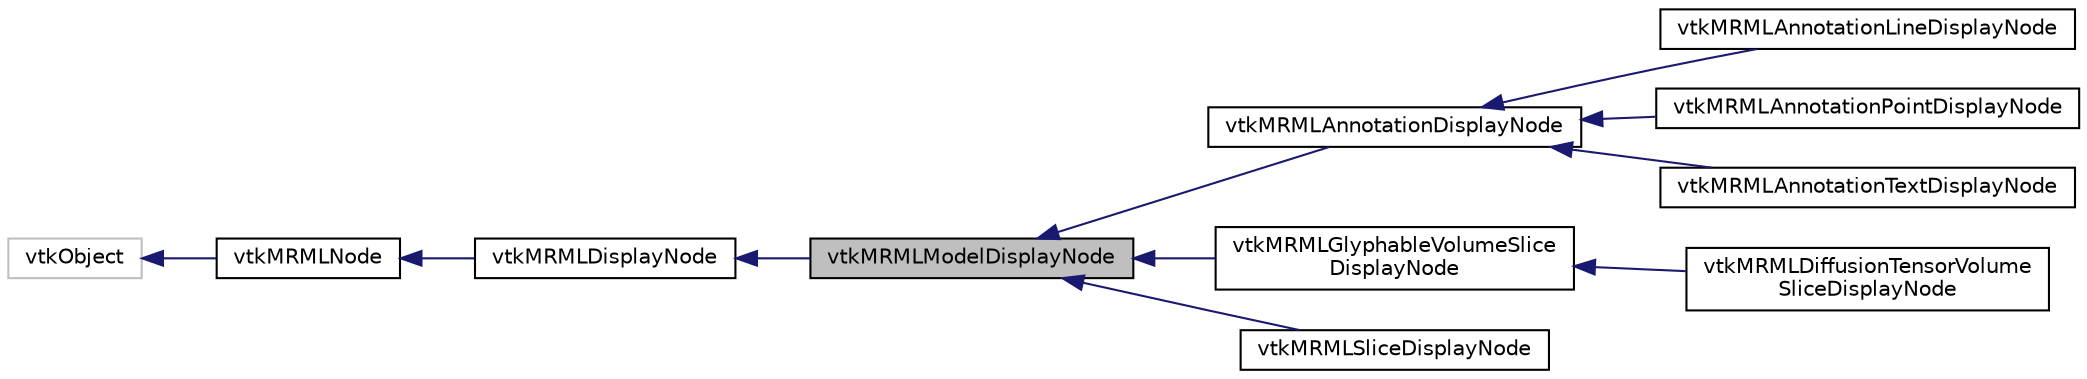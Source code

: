digraph "vtkMRMLModelDisplayNode"
{
  bgcolor="transparent";
  edge [fontname="Helvetica",fontsize="10",labelfontname="Helvetica",labelfontsize="10"];
  node [fontname="Helvetica",fontsize="10",shape=record];
  rankdir="LR";
  Node0 [label="vtkMRMLModelDisplayNode",height=0.2,width=0.4,color="black", fillcolor="grey75", style="filled", fontcolor="black"];
  Node1 -> Node0 [dir="back",color="midnightblue",fontsize="10",style="solid",fontname="Helvetica"];
  Node1 [label="vtkMRMLDisplayNode",height=0.2,width=0.4,color="black",URL="$classvtkMRMLDisplayNode.html",tooltip="Abstract class that contains graphical display properties for displayable nodes. "];
  Node2 -> Node1 [dir="back",color="midnightblue",fontsize="10",style="solid",fontname="Helvetica"];
  Node2 [label="vtkMRMLNode",height=0.2,width=0.4,color="black",URL="$classvtkMRMLNode.html",tooltip="Abstract Superclass for all specific types of MRML nodes. "];
  Node3 -> Node2 [dir="back",color="midnightblue",fontsize="10",style="solid",fontname="Helvetica"];
  Node3 [label="vtkObject",height=0.2,width=0.4,color="grey75"];
  Node0 -> Node4 [dir="back",color="midnightblue",fontsize="10",style="solid",fontname="Helvetica"];
  Node4 [label="vtkMRMLAnnotationDisplayNode",height=0.2,width=0.4,color="black",URL="$classvtkMRMLAnnotationDisplayNode.html"];
  Node4 -> Node5 [dir="back",color="midnightblue",fontsize="10",style="solid",fontname="Helvetica"];
  Node5 [label="vtkMRMLAnnotationLineDisplayNode",height=0.2,width=0.4,color="black",URL="$classvtkMRMLAnnotationLineDisplayNode.html"];
  Node4 -> Node6 [dir="back",color="midnightblue",fontsize="10",style="solid",fontname="Helvetica"];
  Node6 [label="vtkMRMLAnnotationPointDisplayNode",height=0.2,width=0.4,color="black",URL="$classvtkMRMLAnnotationPointDisplayNode.html"];
  Node4 -> Node7 [dir="back",color="midnightblue",fontsize="10",style="solid",fontname="Helvetica"];
  Node7 [label="vtkMRMLAnnotationTextDisplayNode",height=0.2,width=0.4,color="black",URL="$classvtkMRMLAnnotationTextDisplayNode.html"];
  Node0 -> Node8 [dir="back",color="midnightblue",fontsize="10",style="solid",fontname="Helvetica"];
  Node8 [label="vtkMRMLGlyphableVolumeSlice\lDisplayNode",height=0.2,width=0.4,color="black",URL="$classvtkMRMLGlyphableVolumeSliceDisplayNode.html",tooltip="MRML node to represent display properties for tractography. "];
  Node8 -> Node9 [dir="back",color="midnightblue",fontsize="10",style="solid",fontname="Helvetica"];
  Node9 [label="vtkMRMLDiffusionTensorVolume\lSliceDisplayNode",height=0.2,width=0.4,color="black",URL="$classvtkMRMLDiffusionTensorVolumeSliceDisplayNode.html",tooltip="MRML node to represent display properties for tractography. "];
  Node0 -> Node10 [dir="back",color="midnightblue",fontsize="10",style="solid",fontname="Helvetica"];
  Node10 [label="vtkMRMLSliceDisplayNode",height=0.2,width=0.4,color="black",URL="$classvtkMRMLSliceDisplayNode.html",tooltip="MRML node to store display properties of slice nodes. "];
}
